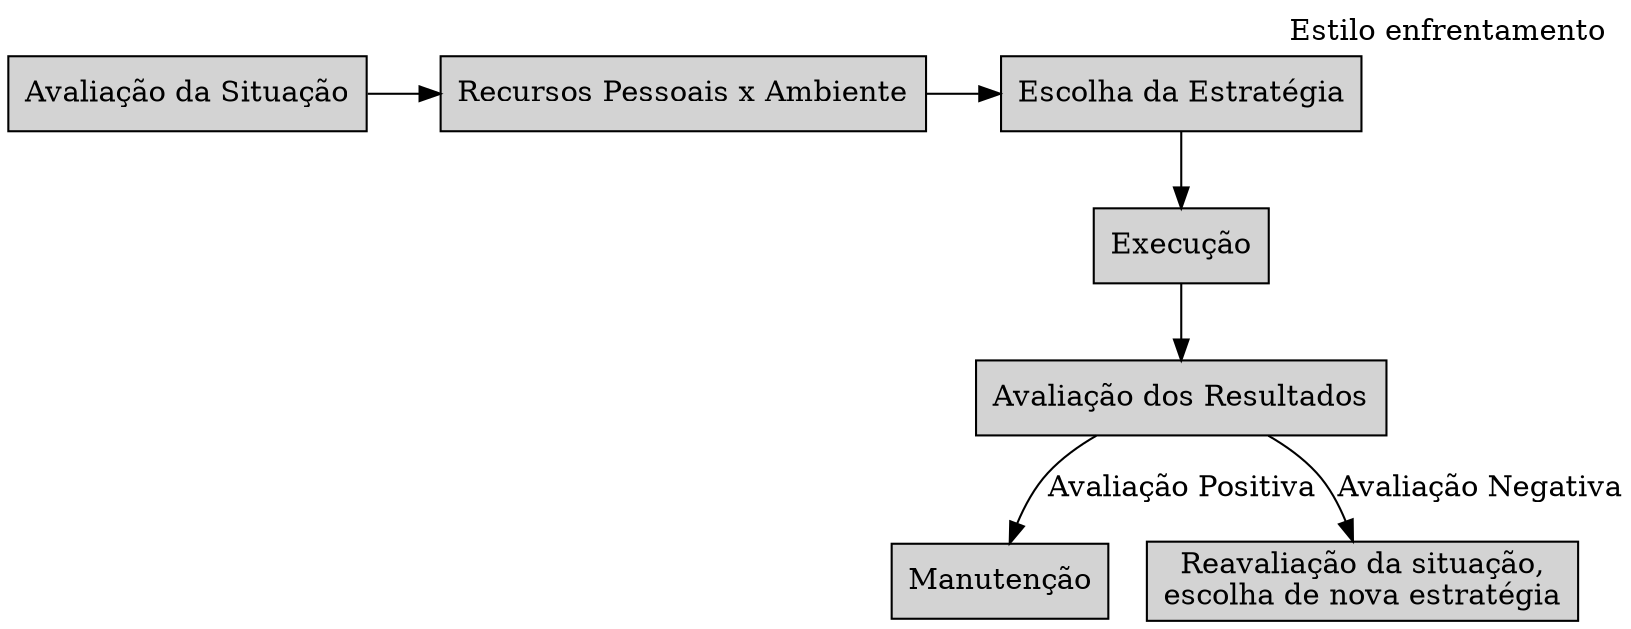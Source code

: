 /*  Este arquivo pode ser utilizado para geração de gráficos.
http://www.graphviz.org/Gallery.php
Para compilar execute:
  dot -O -t png
*/

digraph G {
  rankdir="TB"
  node[shape=box, style=filled]
  labelloc=top;
  labeljust=right;
  label="Estilo enfrentamento"

  avaliacao[label="Avaliação da Situação"];
  recursos[label="Recursos Pessoais x Ambiente"];
  escolha[label="Escolha da Estratégia"];
  execucao[label="Execução"];
  avaliacao_result[label="Avaliação dos Resultados"];
  manutencao[label="Manutenção"];
  reavaliacao[label="Reavaliação da situação,\nescolha de nova estratégia"];

  avaliacao->recursos->escolha->execucao->avaliacao_result;
  avaliacao_result->manutencao[label="Avaliação Positiva"];
  avaliacao_result->reavaliacao[label="Avaliação Negativa"];
  
  {rank=same; avaliacao recursos escolha}
}


